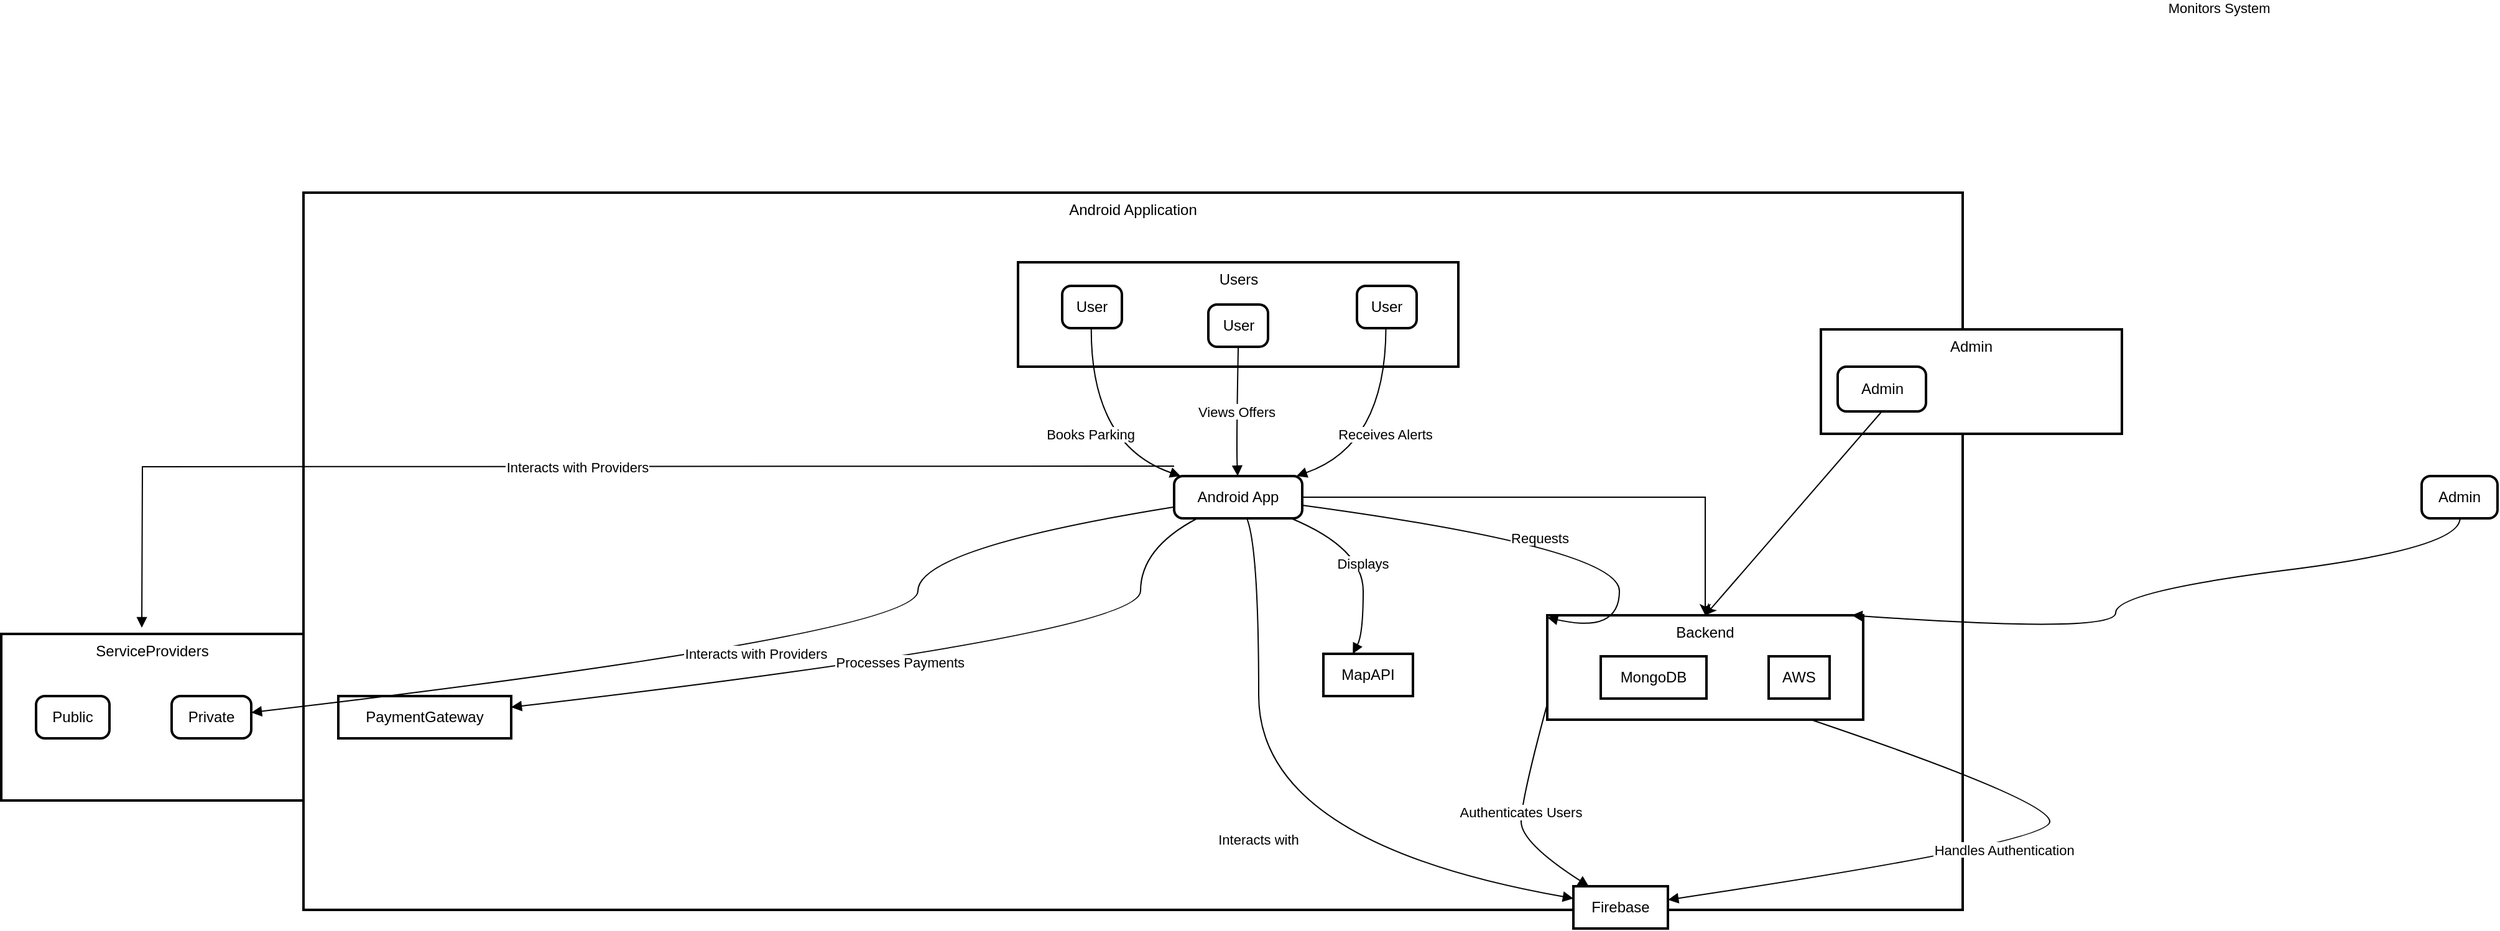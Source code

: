<mxfile version="21.8.2" type="github">
  <diagram id="TGpe45YdTHm00n5unMOi" name="Page-2">
    <mxGraphModel dx="908" dy="1359" grid="1" gridSize="10" guides="1" tooltips="1" connect="1" arrows="1" fold="1" page="1" pageScale="1" pageWidth="827" pageHeight="1169" math="0" shadow="0">
      <root>
        <mxCell id="0" />
        <mxCell id="1" parent="0" />
        <mxCell id="cLZUiNcZSRKTFdNPr3M2-10" value="Android Application" style="whiteSpace=wrap;strokeWidth=2;verticalAlign=top;" parent="1" vertex="1">
          <mxGeometry x="270" y="-30" width="1334" height="577" as="geometry" />
        </mxCell>
        <mxCell id="cLZUiNcZSRKTFdNPr3M2-1" value="Admin" style="whiteSpace=wrap;strokeWidth=2;verticalAlign=top;" parent="1" vertex="1">
          <mxGeometry x="1490" y="80" width="242" height="84" as="geometry" />
        </mxCell>
        <mxCell id="cLZUiNcZSRKTFdNPr3M2-2" value="Admin" style="rounded=1;absoluteArcSize=1;arcSize=14;whiteSpace=wrap;strokeWidth=2;" parent="1" vertex="1">
          <mxGeometry x="1503.5" y="110" width="71" height="36" as="geometry" />
        </mxCell>
        <mxCell id="cLZUiNcZSRKTFdNPr3M2-3" value="Admin" style="rounded=1;absoluteArcSize=1;arcSize=14;whiteSpace=wrap;strokeWidth=2;" parent="1" vertex="1">
          <mxGeometry x="1973" y="198" width="61" height="34" as="geometry" />
        </mxCell>
        <mxCell id="cLZUiNcZSRKTFdNPr3M2-4" value="ServiceProviders" style="whiteSpace=wrap;strokeWidth=2;verticalAlign=top;" parent="1" vertex="1">
          <mxGeometry x="27" y="325" width="243" height="134" as="geometry" />
        </mxCell>
        <mxCell id="cLZUiNcZSRKTFdNPr3M2-5" value="Public" style="rounded=1;absoluteArcSize=1;arcSize=14;whiteSpace=wrap;strokeWidth=2;" parent="1" vertex="1">
          <mxGeometry x="55" y="375" width="59" height="34" as="geometry" />
        </mxCell>
        <mxCell id="cLZUiNcZSRKTFdNPr3M2-6" value="Private" style="rounded=1;absoluteArcSize=1;arcSize=14;whiteSpace=wrap;strokeWidth=2;" parent="1" vertex="1">
          <mxGeometry x="164" y="375" width="64" height="34" as="geometry" />
        </mxCell>
        <mxCell id="cLZUiNcZSRKTFdNPr3M2-7" value="Backend" style="whiteSpace=wrap;strokeWidth=2;verticalAlign=top;" parent="1" vertex="1">
          <mxGeometry x="1270" y="310" width="254" height="84" as="geometry" />
        </mxCell>
        <mxCell id="cLZUiNcZSRKTFdNPr3M2-8" value="MongoDB" style="whiteSpace=wrap;strokeWidth=2;" parent="cLZUiNcZSRKTFdNPr3M2-7" vertex="1">
          <mxGeometry x="43" y="33" width="85" height="34" as="geometry" />
        </mxCell>
        <mxCell id="cLZUiNcZSRKTFdNPr3M2-9" value="AWS" style="whiteSpace=wrap;strokeWidth=2;" parent="cLZUiNcZSRKTFdNPr3M2-7" vertex="1">
          <mxGeometry x="178" y="33" width="49" height="34" as="geometry" />
        </mxCell>
        <mxCell id="Oe4RTHaPYknQ8FKYIP1v-9" style="edgeStyle=orthogonalEdgeStyle;rounded=0;orthogonalLoop=1;jettySize=auto;html=1;entryX=0.5;entryY=0;entryDx=0;entryDy=0;" parent="1" source="cLZUiNcZSRKTFdNPr3M2-11" target="cLZUiNcZSRKTFdNPr3M2-7" edge="1">
          <mxGeometry relative="1" as="geometry" />
        </mxCell>
        <mxCell id="cLZUiNcZSRKTFdNPr3M2-11" value="Android App" style="rounded=1;absoluteArcSize=1;arcSize=14;whiteSpace=wrap;strokeWidth=2;" parent="1" vertex="1">
          <mxGeometry x="970" y="198" width="103" height="34" as="geometry" />
        </mxCell>
        <mxCell id="cLZUiNcZSRKTFdNPr3M2-12" value="MapAPI" style="whiteSpace=wrap;strokeWidth=2;" parent="1" vertex="1">
          <mxGeometry x="1090" y="341" width="72" height="34" as="geometry" />
        </mxCell>
        <mxCell id="cLZUiNcZSRKTFdNPr3M2-13" value="Firebase" style="whiteSpace=wrap;strokeWidth=2;" parent="1" vertex="1">
          <mxGeometry x="1291" y="528" width="76" height="34" as="geometry" />
        </mxCell>
        <mxCell id="cLZUiNcZSRKTFdNPr3M2-14" value="Users" style="whiteSpace=wrap;strokeWidth=2;verticalAlign=top;" parent="1" vertex="1">
          <mxGeometry x="844.5" y="26" width="354" height="84" as="geometry" />
        </mxCell>
        <mxCell id="cLZUiNcZSRKTFdNPr3M2-15" value="User" style="rounded=1;absoluteArcSize=1;arcSize=14;whiteSpace=wrap;strokeWidth=2;" parent="1" vertex="1">
          <mxGeometry x="880" y="45" width="48" height="34" as="geometry" />
        </mxCell>
        <mxCell id="cLZUiNcZSRKTFdNPr3M2-16" value="User" style="rounded=1;absoluteArcSize=1;arcSize=14;whiteSpace=wrap;strokeWidth=2;" parent="1" vertex="1">
          <mxGeometry x="997.5" y="60" width="48" height="34" as="geometry" />
        </mxCell>
        <mxCell id="cLZUiNcZSRKTFdNPr3M2-17" value="User" style="rounded=1;absoluteArcSize=1;arcSize=14;whiteSpace=wrap;strokeWidth=2;" parent="1" vertex="1">
          <mxGeometry x="1117" y="45" width="48" height="34" as="geometry" />
        </mxCell>
        <mxCell id="cLZUiNcZSRKTFdNPr3M2-18" value="PaymentGateway" style="whiteSpace=wrap;strokeWidth=2;" parent="1" vertex="1">
          <mxGeometry x="298" y="375" width="139" height="34" as="geometry" />
        </mxCell>
        <mxCell id="cLZUiNcZSRKTFdNPr3M2-19" value="Displays" style="curved=1;startArrow=none;endArrow=block;exitX=0.896;exitY=0.98;entryX=0.329;entryY=0.003;rounded=0;" parent="1" source="cLZUiNcZSRKTFdNPr3M2-11" target="cLZUiNcZSRKTFdNPr3M2-12" edge="1">
          <mxGeometry relative="1" as="geometry">
            <Array as="points">
              <mxPoint x="1122" y="256" />
              <mxPoint x="1122" y="325" />
            </Array>
          </mxGeometry>
        </mxCell>
        <mxCell id="cLZUiNcZSRKTFdNPr3M2-20" value="Interacts with" style="curved=1;startArrow=none;endArrow=block;exitX=0.565;exitY=0.98;entryX=0.002;entryY=0.29;rounded=0;" parent="1" source="cLZUiNcZSRKTFdNPr3M2-11" target="cLZUiNcZSRKTFdNPr3M2-13" edge="1">
          <mxGeometry relative="1" as="geometry">
            <Array as="points">
              <mxPoint x="1038" y="256" />
              <mxPoint x="1038" y="493" />
            </Array>
          </mxGeometry>
        </mxCell>
        <mxCell id="cLZUiNcZSRKTFdNPr3M2-21" value="Books Parking" style="curved=1;startArrow=none;endArrow=block;exitX=0.487;exitY=0.993;entryX=0.039;entryY=-0.013;rounded=0;" parent="1" source="cLZUiNcZSRKTFdNPr3M2-15" target="cLZUiNcZSRKTFdNPr3M2-11" edge="1">
          <mxGeometry x="-0.003" relative="1" as="geometry">
            <Array as="points">
              <mxPoint x="903" y="173" />
            </Array>
            <mxPoint as="offset" />
          </mxGeometry>
        </mxCell>
        <mxCell id="cLZUiNcZSRKTFdNPr3M2-22" value="Views Offers" style="curved=1;startArrow=none;endArrow=block;exitX=0.501;exitY=0.993;entryX=0.496;entryY=-0.013;rounded=0;" parent="1" source="cLZUiNcZSRKTFdNPr3M2-16" target="cLZUiNcZSRKTFdNPr3M2-11" edge="1">
          <mxGeometry relative="1" as="geometry">
            <Array as="points">
              <mxPoint x="1020" y="173" />
            </Array>
          </mxGeometry>
        </mxCell>
        <mxCell id="cLZUiNcZSRKTFdNPr3M2-23" value="Receives Alerts" style="curved=1;startArrow=none;endArrow=block;exitX=0.485;exitY=0.993;entryX=0.967;entryY=-0.013;rounded=0;" parent="1" source="cLZUiNcZSRKTFdNPr3M2-17" target="cLZUiNcZSRKTFdNPr3M2-11" edge="1">
          <mxGeometry relative="1" as="geometry">
            <Array as="points">
              <mxPoint x="1140" y="173" />
            </Array>
          </mxGeometry>
        </mxCell>
        <mxCell id="cLZUiNcZSRKTFdNPr3M2-24" value="Processes Payments" style="curved=1;startArrow=none;endArrow=block;exitX=0.194;exitY=0.98;entryX=1.006;entryY=0.261;rounded=0;" parent="1" source="cLZUiNcZSRKTFdNPr3M2-11" target="cLZUiNcZSRKTFdNPr3M2-18" edge="1">
          <mxGeometry relative="1" as="geometry">
            <Array as="points">
              <mxPoint x="943" y="256" />
              <mxPoint x="943" y="325" />
            </Array>
          </mxGeometry>
        </mxCell>
        <mxCell id="cLZUiNcZSRKTFdNPr3M2-26" value="Interacts with Providers" style="startArrow=none;endArrow=block;exitX=0.003;exitY=0.626;rounded=0;edgeStyle=orthogonalEdgeStyle;" parent="1" edge="1">
          <mxGeometry relative="1" as="geometry">
            <mxPoint x="970" y="190.001" as="sourcePoint" />
            <mxPoint x="140" y="320" as="targetPoint" />
          </mxGeometry>
        </mxCell>
        <mxCell id="cLZUiNcZSRKTFdNPr3M2-27" value="Interacts with Providers" style="curved=1;startArrow=none;endArrow=block;exitX=0.003;exitY=0.73;entryX=1.008;entryY=0.388;rounded=0;" parent="1" source="cLZUiNcZSRKTFdNPr3M2-11" target="cLZUiNcZSRKTFdNPr3M2-6" edge="1">
          <mxGeometry relative="1" as="geometry">
            <Array as="points">
              <mxPoint x="764" y="256" />
              <mxPoint x="764" y="325" />
            </Array>
          </mxGeometry>
        </mxCell>
        <mxCell id="cLZUiNcZSRKTFdNPr3M2-28" value="Requests" style="curved=1;startArrow=none;endArrow=block;exitX=1.003;exitY=0.691;entryX=0.0;entryY=0.021;rounded=0;" parent="1" source="cLZUiNcZSRKTFdNPr3M2-11" target="cLZUiNcZSRKTFdNPr3M2-7" edge="1">
          <mxGeometry relative="1" as="geometry">
            <Array as="points">
              <mxPoint x="1328" y="256" />
              <mxPoint x="1328" y="325" />
            </Array>
          </mxGeometry>
        </mxCell>
        <mxCell id="cLZUiNcZSRKTFdNPr3M2-29" value="Authenticates Users" style="curved=1;startArrow=none;endArrow=block;exitX=0.0;exitY=0.849;entryX=0.156;entryY=-0.01;rounded=0;" parent="1" source="cLZUiNcZSRKTFdNPr3M2-7" target="cLZUiNcZSRKTFdNPr3M2-13" edge="1">
          <mxGeometry relative="1" as="geometry">
            <Array as="points">
              <mxPoint x="1249" y="459" />
              <mxPoint x="1249" y="493" />
            </Array>
          </mxGeometry>
        </mxCell>
        <mxCell id="cLZUiNcZSRKTFdNPr3M2-31" value="Handles Authentication" style="curved=1;startArrow=none;endArrow=block;exitX=0.834;exitY=0.999;entryX=1.0;entryY=0.321;rounded=0;" parent="1" source="cLZUiNcZSRKTFdNPr3M2-7" target="cLZUiNcZSRKTFdNPr3M2-13" edge="1">
          <mxGeometry relative="1" as="geometry">
            <Array as="points">
              <mxPoint x="1674" y="459" />
              <mxPoint x="1674" y="493" />
            </Array>
          </mxGeometry>
        </mxCell>
        <mxCell id="cLZUiNcZSRKTFdNPr3M2-33" value="Monitors System" style="curved=1;startArrow=none;endArrow=block;exitX=0.506;exitY=0.98;entryX=0.963;entryY=0.001;rounded=0;" parent="1" source="cLZUiNcZSRKTFdNPr3M2-3" target="cLZUiNcZSRKTFdNPr3M2-7" edge="1">
          <mxGeometry x="0.473" y="-269" relative="1" as="geometry">
            <Array as="points">
              <mxPoint x="2004" y="256" />
              <mxPoint x="1727" y="291" />
              <mxPoint x="1727" y="325" />
            </Array>
            <mxPoint x="132" y="-231" as="offset" />
          </mxGeometry>
        </mxCell>
        <mxCell id="Oe4RTHaPYknQ8FKYIP1v-3" value="" style="endArrow=classic;html=1;rounded=0;exitX=0.5;exitY=1;exitDx=0;exitDy=0;entryX=0.5;entryY=0;entryDx=0;entryDy=0;" parent="1" source="cLZUiNcZSRKTFdNPr3M2-2" target="cLZUiNcZSRKTFdNPr3M2-7" edge="1">
          <mxGeometry width="50" height="50" relative="1" as="geometry">
            <mxPoint x="1370" y="160" as="sourcePoint" />
            <mxPoint x="1420" y="110" as="targetPoint" />
          </mxGeometry>
        </mxCell>
      </root>
    </mxGraphModel>
  </diagram>
</mxfile>
